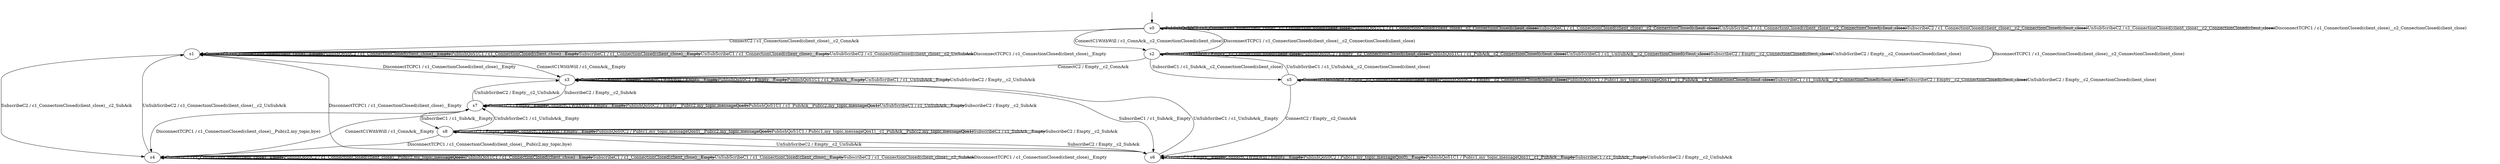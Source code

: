 digraph h0 {
s0 [label="s0"];
s1 [label="s1"];
s2 [label="s2"];
s3 [label="s3"];
s4 [label="s4"];
s5 [label="s5"];
s6 [label="s6"];
s7 [label="s7"];
s8 [label="s8"];
s0 -> s1 [label="ConnectC2 / c1_ConnectionClosed(client_close)__c2_ConnAck"];
s0 -> s2 [label="ConnectC1WithWill / c1_ConnAck__c2_ConnectionClosed(client_close)"];
s0 -> s0 [label="PublishQoS0C2 / c1_ConnectionClosed(client_close)__c2_ConnectionClosed(client_close)"];
s0 -> s0 [label="PublishQoS1C1 / c1_ConnectionClosed(client_close)__c2_ConnectionClosed(client_close)"];
s0 -> s0 [label="SubscribeC1 / c1_ConnectionClosed(client_close)__c2_ConnectionClosed(client_close)"];
s0 -> s0 [label="UnSubScribeC1 / c1_ConnectionClosed(client_close)__c2_ConnectionClosed(client_close)"];
s0 -> s0 [label="SubscribeC2 / c1_ConnectionClosed(client_close)__c2_ConnectionClosed(client_close)"];
s0 -> s0 [label="UnSubScribeC2 / c1_ConnectionClosed(client_close)__c2_ConnectionClosed(client_close)"];
s0 -> s0 [label="DisconnectTCPC1 / c1_ConnectionClosed(client_close)__c2_ConnectionClosed(client_close)"];
s1 -> s1 [label="ConnectC2 / c1_ConnectionClosed(client_close)__Empty"];
s1 -> s3 [label="ConnectC1WithWill / c1_ConnAck__Empty"];
s1 -> s1 [label="PublishQoS0C2 / c1_ConnectionClosed(client_close)__Empty"];
s1 -> s1 [label="PublishQoS1C1 / c1_ConnectionClosed(client_close)__Empty"];
s1 -> s1 [label="SubscribeC1 / c1_ConnectionClosed(client_close)__Empty"];
s1 -> s1 [label="UnSubScribeC1 / c1_ConnectionClosed(client_close)__Empty"];
s1 -> s4 [label="SubscribeC2 / c1_ConnectionClosed(client_close)__c2_SubAck"];
s1 -> s1 [label="UnSubScribeC2 / c1_ConnectionClosed(client_close)__c2_UnSubAck"];
s1 -> s1 [label="DisconnectTCPC1 / c1_ConnectionClosed(client_close)__Empty"];
s2 -> s3 [label="ConnectC2 / Empty__c2_ConnAck"];
s2 -> s2 [label="ConnectC1WithWill / Empty__c2_ConnectionClosed(client_close)"];
s2 -> s2 [label="PublishQoS0C2 / Empty__c2_ConnectionClosed(client_close)"];
s2 -> s2 [label="PublishQoS1C1 / c1_PubAck__c2_ConnectionClosed(client_close)"];
s2 -> s5 [label="SubscribeC1 / c1_SubAck__c2_ConnectionClosed(client_close)"];
s2 -> s2 [label="UnSubScribeC1 / c1_UnSubAck__c2_ConnectionClosed(client_close)"];
s2 -> s2 [label="SubscribeC2 / Empty__c2_ConnectionClosed(client_close)"];
s2 -> s2 [label="UnSubScribeC2 / Empty__c2_ConnectionClosed(client_close)"];
s2 -> s0 [label="DisconnectTCPC1 / c1_ConnectionClosed(client_close)__c2_ConnectionClosed(client_close)"];
s3 -> s3 [label="ConnectC2 / Empty__Empty"];
s3 -> s3 [label="ConnectC1WithWill / Empty__Empty"];
s3 -> s3 [label="PublishQoS0C2 / Empty__Empty"];
s3 -> s3 [label="PublishQoS1C1 / c1_PubAck__Empty"];
s3 -> s6 [label="SubscribeC1 / c1_SubAck__Empty"];
s3 -> s3 [label="UnSubScribeC1 / c1_UnSubAck__Empty"];
s3 -> s7 [label="SubscribeC2 / Empty__c2_SubAck"];
s3 -> s3 [label="UnSubScribeC2 / Empty__c2_UnSubAck"];
s3 -> s1 [label="DisconnectTCPC1 / c1_ConnectionClosed(client_close)__Empty"];
s4 -> s4 [label="ConnectC2 / c1_ConnectionClosed(client_close)__Empty"];
s4 -> s7 [label="ConnectC1WithWill / c1_ConnAck__Empty"];
s4 -> s4 [label="PublishQoS0C2 / c1_ConnectionClosed(client_close)__Pub(c2,my_topic,messageQos0)"];
s4 -> s4 [label="PublishQoS1C1 / c1_ConnectionClosed(client_close)__Empty"];
s4 -> s4 [label="SubscribeC1 / c1_ConnectionClosed(client_close)__Empty"];
s4 -> s4 [label="UnSubScribeC1 / c1_ConnectionClosed(client_close)__Empty"];
s4 -> s4 [label="SubscribeC2 / c1_ConnectionClosed(client_close)__c2_SubAck"];
s4 -> s1 [label="UnSubScribeC2 / c1_ConnectionClosed(client_close)__c2_UnSubAck"];
s4 -> s4 [label="DisconnectTCPC1 / c1_ConnectionClosed(client_close)__Empty"];
s5 -> s6 [label="ConnectC2 / Empty__c2_ConnAck"];
s5 -> s5 [label="ConnectC1WithWill / Empty__c2_ConnectionClosed(client_close)"];
s5 -> s5 [label="PublishQoS0C2 / Empty__c2_ConnectionClosed(client_close)"];
s5 -> s5 [label="PublishQoS1C1 / Pub(c1,my_topic,messageQos1)__c1_PubAck__c2_ConnectionClosed(client_close)"];
s5 -> s5 [label="SubscribeC1 / c1_SubAck__c2_ConnectionClosed(client_close)"];
s5 -> s2 [label="UnSubScribeC1 / c1_UnSubAck__c2_ConnectionClosed(client_close)"];
s5 -> s5 [label="SubscribeC2 / Empty__c2_ConnectionClosed(client_close)"];
s5 -> s5 [label="UnSubScribeC2 / Empty__c2_ConnectionClosed(client_close)"];
s5 -> s0 [label="DisconnectTCPC1 / c1_ConnectionClosed(client_close)__c2_ConnectionClosed(client_close)"];
s6 -> s6 [label="ConnectC2 / Empty__Empty"];
s6 -> s6 [label="ConnectC1WithWill / Empty__Empty"];
s6 -> s6 [label="PublishQoS0C2 / Pub(c1,my_topic,messageQos0)__Empty"];
s6 -> s6 [label="PublishQoS1C1 / Pub(c1,my_topic,messageQos1)__c1_PubAck__Empty"];
s6 -> s6 [label="SubscribeC1 / c1_SubAck__Empty"];
s6 -> s3 [label="UnSubScribeC1 / c1_UnSubAck__Empty"];
s6 -> s8 [label="SubscribeC2 / Empty__c2_SubAck"];
s6 -> s6 [label="UnSubScribeC2 / Empty__c2_UnSubAck"];
s6 -> s1 [label="DisconnectTCPC1 / c1_ConnectionClosed(client_close)__Empty"];
s7 -> s7 [label="ConnectC2 / Empty__Empty"];
s7 -> s7 [label="ConnectC1WithWill / Empty__Empty"];
s7 -> s7 [label="PublishQoS0C2 / Empty__Pub(c2,my_topic,messageQos0)"];
s7 -> s7 [label="PublishQoS1C1 / c1_PubAck__Pub(c2,my_topic,messageQos1)"];
s7 -> s8 [label="SubscribeC1 / c1_SubAck__Empty"];
s7 -> s7 [label="UnSubScribeC1 / c1_UnSubAck__Empty"];
s7 -> s7 [label="SubscribeC2 / Empty__c2_SubAck"];
s7 -> s3 [label="UnSubScribeC2 / Empty__c2_UnSubAck"];
s7 -> s4 [label="DisconnectTCPC1 / c1_ConnectionClosed(client_close)__Pub(c2,my_topic,bye)"];
s8 -> s8 [label="ConnectC2 / Empty__Empty"];
s8 -> s8 [label="ConnectC1WithWill / Empty__Empty"];
s8 -> s8 [label="PublishQoS0C2 / Pub(c1,my_topic,messageQos0)__Pub(c2,my_topic,messageQos0)"];
s8 -> s8 [label="PublishQoS1C1 / Pub(c1,my_topic,messageQos1)__c1_PubAck__Pub(c2,my_topic,messageQos1)"];
s8 -> s8 [label="SubscribeC1 / c1_SubAck__Empty"];
s8 -> s7 [label="UnSubScribeC1 / c1_UnSubAck__Empty"];
s8 -> s8 [label="SubscribeC2 / Empty__c2_SubAck"];
s8 -> s6 [label="UnSubScribeC2 / Empty__c2_UnSubAck"];
s8 -> s4 [label="DisconnectTCPC1 / c1_ConnectionClosed(client_close)__Pub(c2,my_topic,bye)"];
__start0 [shape=none, label=""];
__start0 -> s0 [label=""];
}
